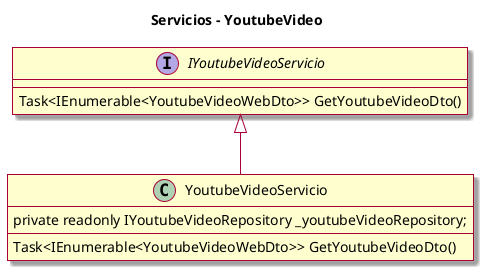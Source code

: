 @startuml presentacion
skin rose
skinparam linetype polyline

title Servicios - YoutubeVideo

interface i as "IYoutubeVideoServicio"{
    Task<IEnumerable<YoutubeVideoWebDto>> GetYoutubeVideoDto()
}

class c as "YoutubeVideoServicio"{
    private readonly IYoutubeVideoRepository _youtubeVideoRepository;
    Task<IEnumerable<YoutubeVideoWebDto>> GetYoutubeVideoDto()
}

i <|-- c
@enduml